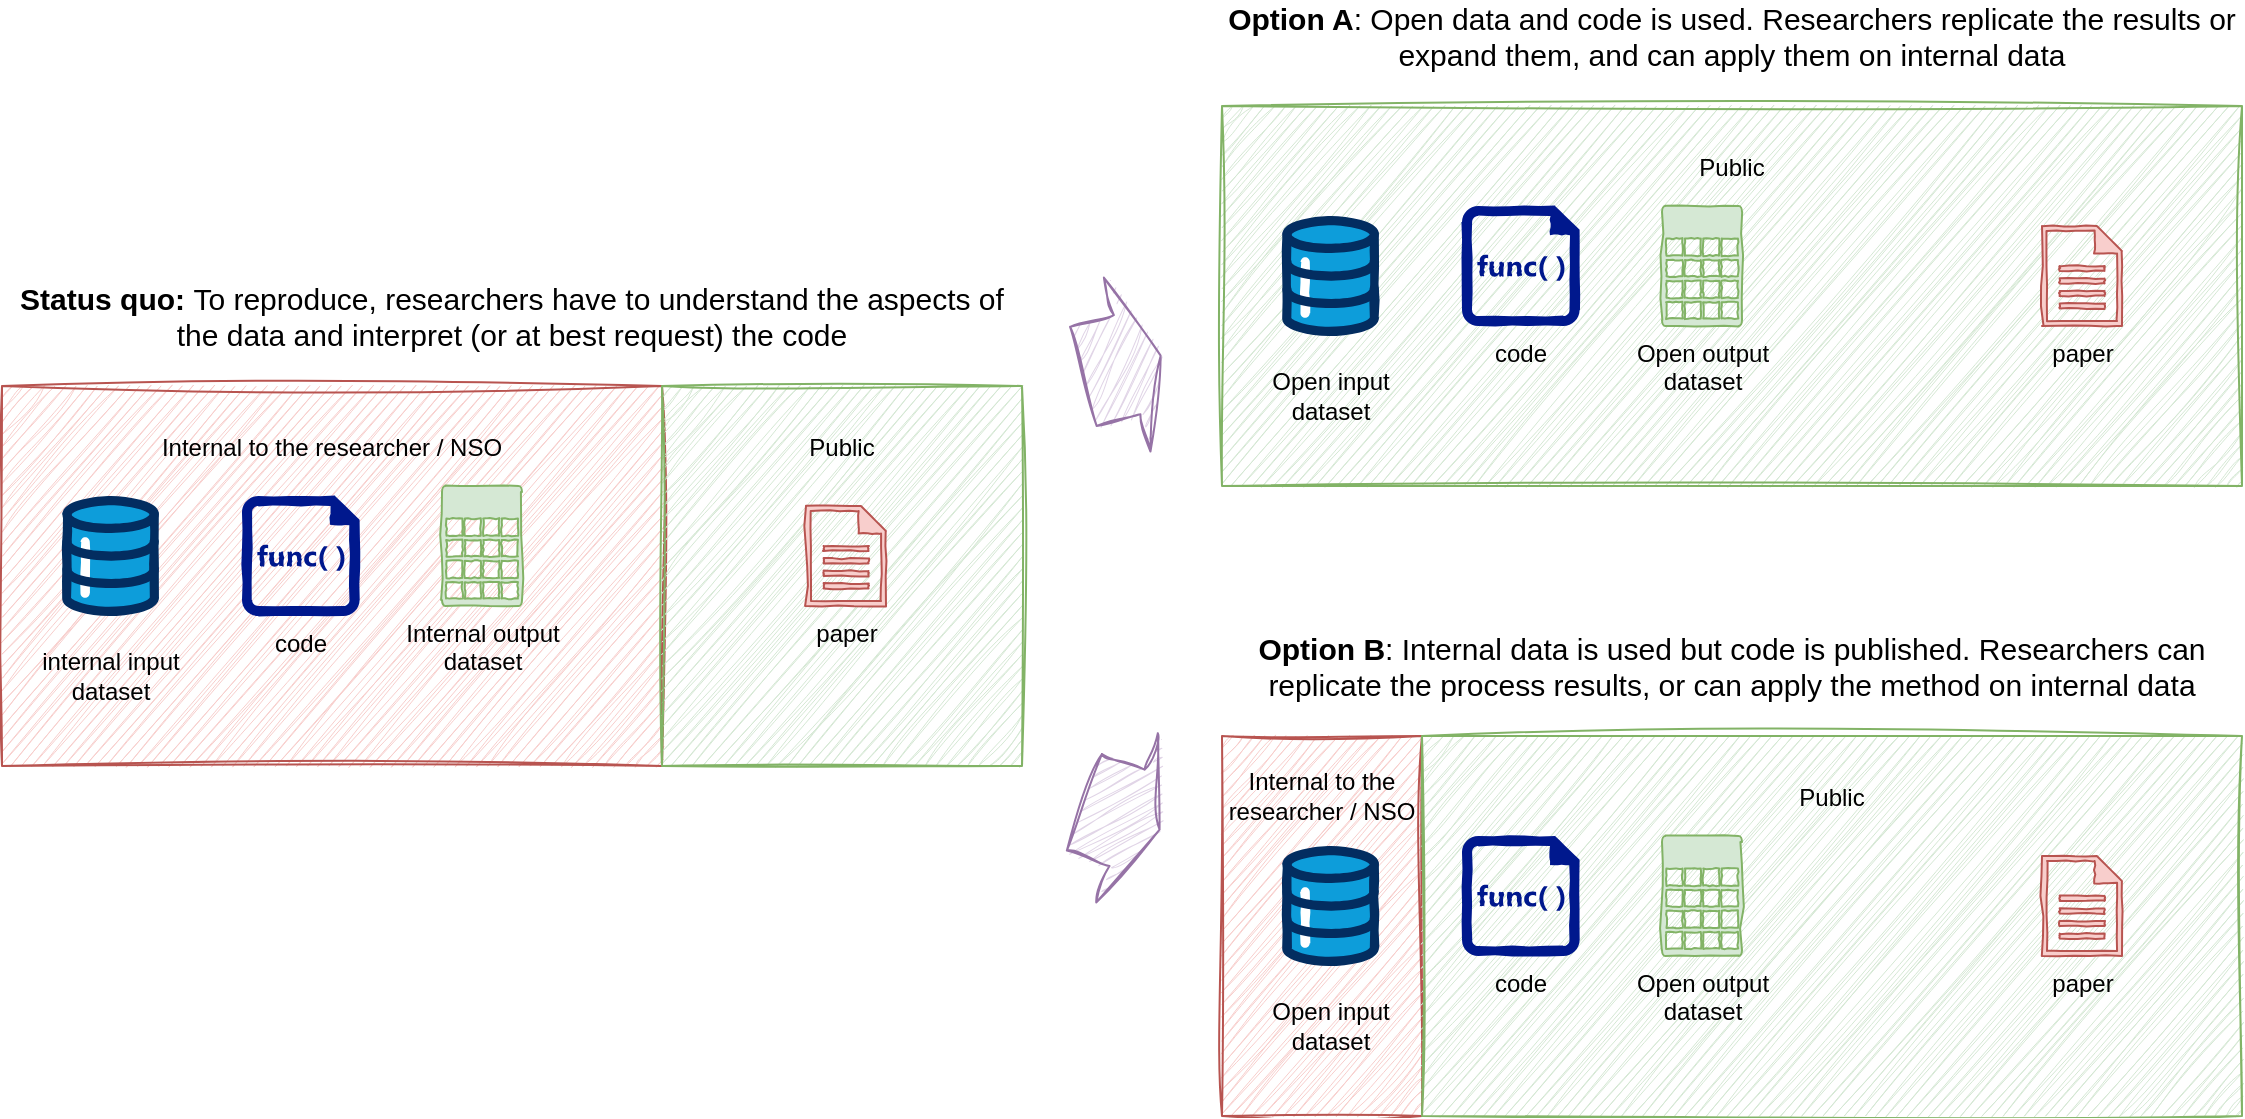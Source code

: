 <mxfile version="26.2.2">
  <diagram name="Page-1" id="LCp4_AXFhdLgKOSRJFyB">
    <mxGraphModel dx="2068" dy="1210" grid="1" gridSize="10" guides="1" tooltips="1" connect="1" arrows="1" fold="1" page="1" pageScale="1" pageWidth="850" pageHeight="1100" math="0" shadow="0">
      <root>
        <mxCell id="0" />
        <mxCell id="1" parent="0" />
        <mxCell id="jeABVTtX3Q1DxEAOlglV-12" value="Internal to the researcher / NSO&lt;div&gt;&lt;br&gt;&lt;/div&gt;&lt;div&gt;&lt;br&gt;&lt;/div&gt;&lt;div&gt;&lt;br&gt;&lt;/div&gt;&lt;div&gt;&lt;br&gt;&lt;/div&gt;&lt;div&gt;&lt;br&gt;&lt;/div&gt;&lt;div&gt;&lt;br&gt;&lt;/div&gt;&lt;div&gt;&lt;br&gt;&lt;/div&gt;&lt;div&gt;&lt;br&gt;&lt;/div&gt;&lt;div&gt;&lt;br&gt;&lt;/div&gt;" style="rounded=0;whiteSpace=wrap;html=1;fillColor=#f8cecc;strokeColor=#b85450;sketch=1;curveFitting=1;jiggle=2;sketchStyle=rough;" parent="1" vertex="1">
          <mxGeometry x="810" y="880" width="100" height="190" as="geometry" />
        </mxCell>
        <mxCell id="6WQPMh8JYxecZ4hOtQSG-8" value="Internal to the researcher / NSO&lt;div&gt;&lt;br&gt;&lt;/div&gt;&lt;div&gt;&lt;br&gt;&lt;/div&gt;&lt;div&gt;&lt;br&gt;&lt;/div&gt;&lt;div&gt;&lt;br&gt;&lt;/div&gt;&lt;div&gt;&lt;br&gt;&lt;/div&gt;&lt;div&gt;&lt;br&gt;&lt;/div&gt;&lt;div&gt;&lt;br&gt;&lt;/div&gt;&lt;div&gt;&lt;br&gt;&lt;/div&gt;&lt;div&gt;&lt;br&gt;&lt;/div&gt;" style="rounded=0;whiteSpace=wrap;html=1;fillColor=#f8cecc;strokeColor=#b85450;sketch=1;curveFitting=1;jiggle=2;sketchStyle=rough;" parent="1" vertex="1">
          <mxGeometry x="200" y="705" width="330" height="190" as="geometry" />
        </mxCell>
        <mxCell id="6WQPMh8JYxecZ4hOtQSG-9" value="Public&lt;div&gt;&lt;br&gt;&lt;/div&gt;&lt;div&gt;&lt;br&gt;&lt;/div&gt;&lt;div&gt;&lt;br&gt;&lt;/div&gt;&lt;div&gt;&lt;br&gt;&lt;/div&gt;&lt;div&gt;&lt;br&gt;&lt;/div&gt;&lt;div&gt;&lt;br&gt;&lt;/div&gt;&lt;div&gt;&lt;br&gt;&lt;/div&gt;&lt;div&gt;&lt;br&gt;&lt;/div&gt;&lt;div&gt;&lt;br&gt;&lt;/div&gt;" style="rounded=0;whiteSpace=wrap;html=1;fillColor=#d5e8d4;strokeColor=#82b366;sketch=1;curveFitting=1;jiggle=2;sketchStyle=rough;" parent="1" vertex="1">
          <mxGeometry x="530" y="705" width="180" height="190" as="geometry" />
        </mxCell>
        <mxCell id="6WQPMh8JYxecZ4hOtQSG-1" value="paper" style="aspect=fixed;pointerEvents=1;shadow=0;dashed=0;html=1;strokeColor=#b85450;labelPosition=center;verticalLabelPosition=bottom;verticalAlign=top;align=center;fillColor=#f8cecc;shape=mxgraph.mscae.enterprise.document;sketch=1;curveFitting=1;jiggle=2;sketchStyle=comic;" parent="1" vertex="1">
          <mxGeometry x="602" y="765" width="40" height="50" as="geometry" />
        </mxCell>
        <mxCell id="6WQPMh8JYxecZ4hOtQSG-2" value="code" style="aspect=fixed;pointerEvents=1;shadow=0;dashed=0;html=1;strokeColor=none;labelPosition=center;verticalLabelPosition=bottom;verticalAlign=top;align=center;fillColor=#00188D;shape=mxgraph.mscae.enterprise.code_file;sketch=1;curveFitting=1;jiggle=2;sketchStyle=comic;" parent="1" vertex="1">
          <mxGeometry x="320" y="760" width="58.8" height="60" as="geometry" />
        </mxCell>
        <mxCell id="6WQPMh8JYxecZ4hOtQSG-3" value="internal input &lt;br&gt;dataset" style="verticalLabelPosition=bottom;aspect=fixed;html=1;shape=mxgraph.salesforce.data;sketch=1;curveFitting=1;jiggle=2;sketchStyle=comic;" parent="1" vertex="1">
          <mxGeometry x="230" y="760" width="48.6" height="60" as="geometry" />
        </mxCell>
        <mxCell id="6WQPMh8JYxecZ4hOtQSG-71" value="Internal output &lt;br&gt;dataset" style="verticalLabelPosition=bottom;html=1;verticalAlign=top;align=center;strokeColor=#82b366;fillColor=#d5e8d4;shape=mxgraph.azure.storage;pointerEvents=1;sketch=1;curveFitting=1;jiggle=2;sketchStyle=comic;" parent="1" vertex="1">
          <mxGeometry x="420" y="755" width="40" height="60" as="geometry" />
        </mxCell>
        <mxCell id="6WQPMh8JYxecZ4hOtQSG-74" value="Public&lt;div&gt;&lt;br&gt;&lt;/div&gt;&lt;div&gt;&lt;br&gt;&lt;/div&gt;&lt;div&gt;&lt;br&gt;&lt;/div&gt;&lt;div&gt;&lt;br&gt;&lt;/div&gt;&lt;div&gt;&lt;br&gt;&lt;/div&gt;&lt;div&gt;&lt;br&gt;&lt;/div&gt;&lt;div&gt;&lt;br&gt;&lt;/div&gt;&lt;div&gt;&lt;br&gt;&lt;/div&gt;&lt;div&gt;&lt;br&gt;&lt;/div&gt;" style="rounded=0;whiteSpace=wrap;html=1;fillColor=#d5e8d4;strokeColor=#82b366;sketch=1;curveFitting=1;jiggle=2;sketchStyle=rough;" parent="1" vertex="1">
          <mxGeometry x="810" y="565" width="510" height="190" as="geometry" />
        </mxCell>
        <mxCell id="6WQPMh8JYxecZ4hOtQSG-75" value="paper" style="aspect=fixed;pointerEvents=1;shadow=0;dashed=0;html=1;strokeColor=#b85450;labelPosition=center;verticalLabelPosition=bottom;verticalAlign=top;align=center;fillColor=#f8cecc;shape=mxgraph.mscae.enterprise.document;sketch=1;curveFitting=1;jiggle=2;sketchStyle=comic;" parent="1" vertex="1">
          <mxGeometry x="1220" y="625" width="40" height="50" as="geometry" />
        </mxCell>
        <mxCell id="6WQPMh8JYxecZ4hOtQSG-76" value="code" style="aspect=fixed;pointerEvents=1;shadow=0;dashed=0;html=1;strokeColor=none;labelPosition=center;verticalLabelPosition=bottom;verticalAlign=top;align=center;fillColor=#00188D;shape=mxgraph.mscae.enterprise.code_file;sketch=1;curveFitting=1;jiggle=2;sketchStyle=comic;" parent="1" vertex="1">
          <mxGeometry x="930" y="615" width="58.8" height="60" as="geometry" />
        </mxCell>
        <mxCell id="6WQPMh8JYxecZ4hOtQSG-77" value="Open input &lt;br&gt;dataset" style="verticalLabelPosition=bottom;aspect=fixed;html=1;shape=mxgraph.salesforce.data;sketch=1;curveFitting=1;jiggle=2;sketchStyle=comic;" parent="1" vertex="1">
          <mxGeometry x="840" y="620" width="48.6" height="60" as="geometry" />
        </mxCell>
        <mxCell id="6WQPMh8JYxecZ4hOtQSG-80" value="Open output &lt;br&gt;dataset" style="verticalLabelPosition=bottom;html=1;verticalAlign=top;align=center;strokeColor=#82b366;fillColor=#d5e8d4;shape=mxgraph.azure.storage;pointerEvents=1;sketch=1;curveFitting=1;jiggle=2;sketchStyle=comic;" parent="1" vertex="1">
          <mxGeometry x="1030" y="615" width="40" height="60" as="geometry" />
        </mxCell>
        <mxCell id="6WQPMh8JYxecZ4hOtQSG-94" value="" style="shape=singleArrow;whiteSpace=wrap;html=1;arrowWidth=0.57;arrowSize=0.433;fillColor=#e1d5e7;strokeColor=#9673a6;sketch=1;curveFitting=1;jiggle=2;sketchStyle=rough;rotation=-15;" parent="1" vertex="1">
          <mxGeometry x="740" y="650" width="40" height="90" as="geometry" />
        </mxCell>
        <mxCell id="6WQPMh8JYxecZ4hOtQSG-96" value="&lt;b&gt;Status quo: &lt;/b&gt;To reproduce, researchers have to understand the aspects of the data and interpret (or at best request) the code" style="text;html=1;align=center;verticalAlign=middle;whiteSpace=wrap;rounded=0;fontSize=15;" parent="1" vertex="1">
          <mxGeometry x="200" y="655" width="510" height="30" as="geometry" />
        </mxCell>
        <mxCell id="6WQPMh8JYxecZ4hOtQSG-98" value="&lt;b&gt;Option A&lt;/b&gt;: Open data and code is used. Researchers replicate the results or expand them, and can apply them on internal data" style="text;html=1;align=center;verticalAlign=middle;whiteSpace=wrap;rounded=0;fontSize=15;" parent="1" vertex="1">
          <mxGeometry x="810" y="515" width="510" height="30" as="geometry" />
        </mxCell>
        <mxCell id="jeABVTtX3Q1DxEAOlglV-1" value="Public&lt;div&gt;&lt;br&gt;&lt;/div&gt;&lt;div&gt;&lt;br&gt;&lt;/div&gt;&lt;div&gt;&lt;br&gt;&lt;/div&gt;&lt;div&gt;&lt;br&gt;&lt;/div&gt;&lt;div&gt;&lt;br&gt;&lt;/div&gt;&lt;div&gt;&lt;br&gt;&lt;/div&gt;&lt;div&gt;&lt;br&gt;&lt;/div&gt;&lt;div&gt;&lt;br&gt;&lt;/div&gt;&lt;div&gt;&lt;br&gt;&lt;/div&gt;" style="rounded=0;whiteSpace=wrap;html=1;fillColor=#d5e8d4;strokeColor=#82b366;sketch=1;curveFitting=1;jiggle=2;sketchStyle=rough;" parent="1" vertex="1">
          <mxGeometry x="910" y="880" width="410" height="190" as="geometry" />
        </mxCell>
        <mxCell id="jeABVTtX3Q1DxEAOlglV-2" value="paper" style="aspect=fixed;pointerEvents=1;shadow=0;dashed=0;html=1;strokeColor=#b85450;labelPosition=center;verticalLabelPosition=bottom;verticalAlign=top;align=center;fillColor=#f8cecc;shape=mxgraph.mscae.enterprise.document;sketch=1;curveFitting=1;jiggle=2;sketchStyle=comic;" parent="1" vertex="1">
          <mxGeometry x="1220" y="940" width="40" height="50" as="geometry" />
        </mxCell>
        <mxCell id="jeABVTtX3Q1DxEAOlglV-3" value="code" style="aspect=fixed;pointerEvents=1;shadow=0;dashed=0;html=1;strokeColor=none;labelPosition=center;verticalLabelPosition=bottom;verticalAlign=top;align=center;fillColor=#00188D;shape=mxgraph.mscae.enterprise.code_file;sketch=1;curveFitting=1;jiggle=2;sketchStyle=comic;" parent="1" vertex="1">
          <mxGeometry x="930" y="930" width="58.8" height="60" as="geometry" />
        </mxCell>
        <mxCell id="jeABVTtX3Q1DxEAOlglV-4" value="Open input &lt;br&gt;dataset" style="verticalLabelPosition=bottom;aspect=fixed;html=1;shape=mxgraph.salesforce.data;sketch=1;curveFitting=1;jiggle=2;sketchStyle=comic;" parent="1" vertex="1">
          <mxGeometry x="840" y="935" width="48.6" height="60" as="geometry" />
        </mxCell>
        <mxCell id="jeABVTtX3Q1DxEAOlglV-5" value="Open output &lt;br&gt;dataset" style="verticalLabelPosition=bottom;html=1;verticalAlign=top;align=center;strokeColor=#82b366;fillColor=#d5e8d4;shape=mxgraph.azure.storage;pointerEvents=1;sketch=1;curveFitting=1;jiggle=2;sketchStyle=comic;" parent="1" vertex="1">
          <mxGeometry x="1030" y="930" width="40" height="60" as="geometry" />
        </mxCell>
        <mxCell id="jeABVTtX3Q1DxEAOlglV-11" value="&lt;b&gt;Option B&lt;/b&gt;: Internal data is used but code is published. Researchers can replicate the process results, or can apply the method on internal data" style="text;html=1;align=center;verticalAlign=middle;whiteSpace=wrap;rounded=0;fontSize=15;" parent="1" vertex="1">
          <mxGeometry x="810" y="830" width="510" height="30" as="geometry" />
        </mxCell>
        <mxCell id="jeABVTtX3Q1DxEAOlglV-15" value="" style="shape=singleArrow;whiteSpace=wrap;html=1;arrowWidth=0.57;arrowSize=0.433;fillColor=#e1d5e7;strokeColor=#9673a6;sketch=1;curveFitting=1;jiggle=2;sketchStyle=rough;rotation=20;" parent="1" vertex="1">
          <mxGeometry x="740" y="875" width="40" height="90" as="geometry" />
        </mxCell>
      </root>
    </mxGraphModel>
  </diagram>
</mxfile>
